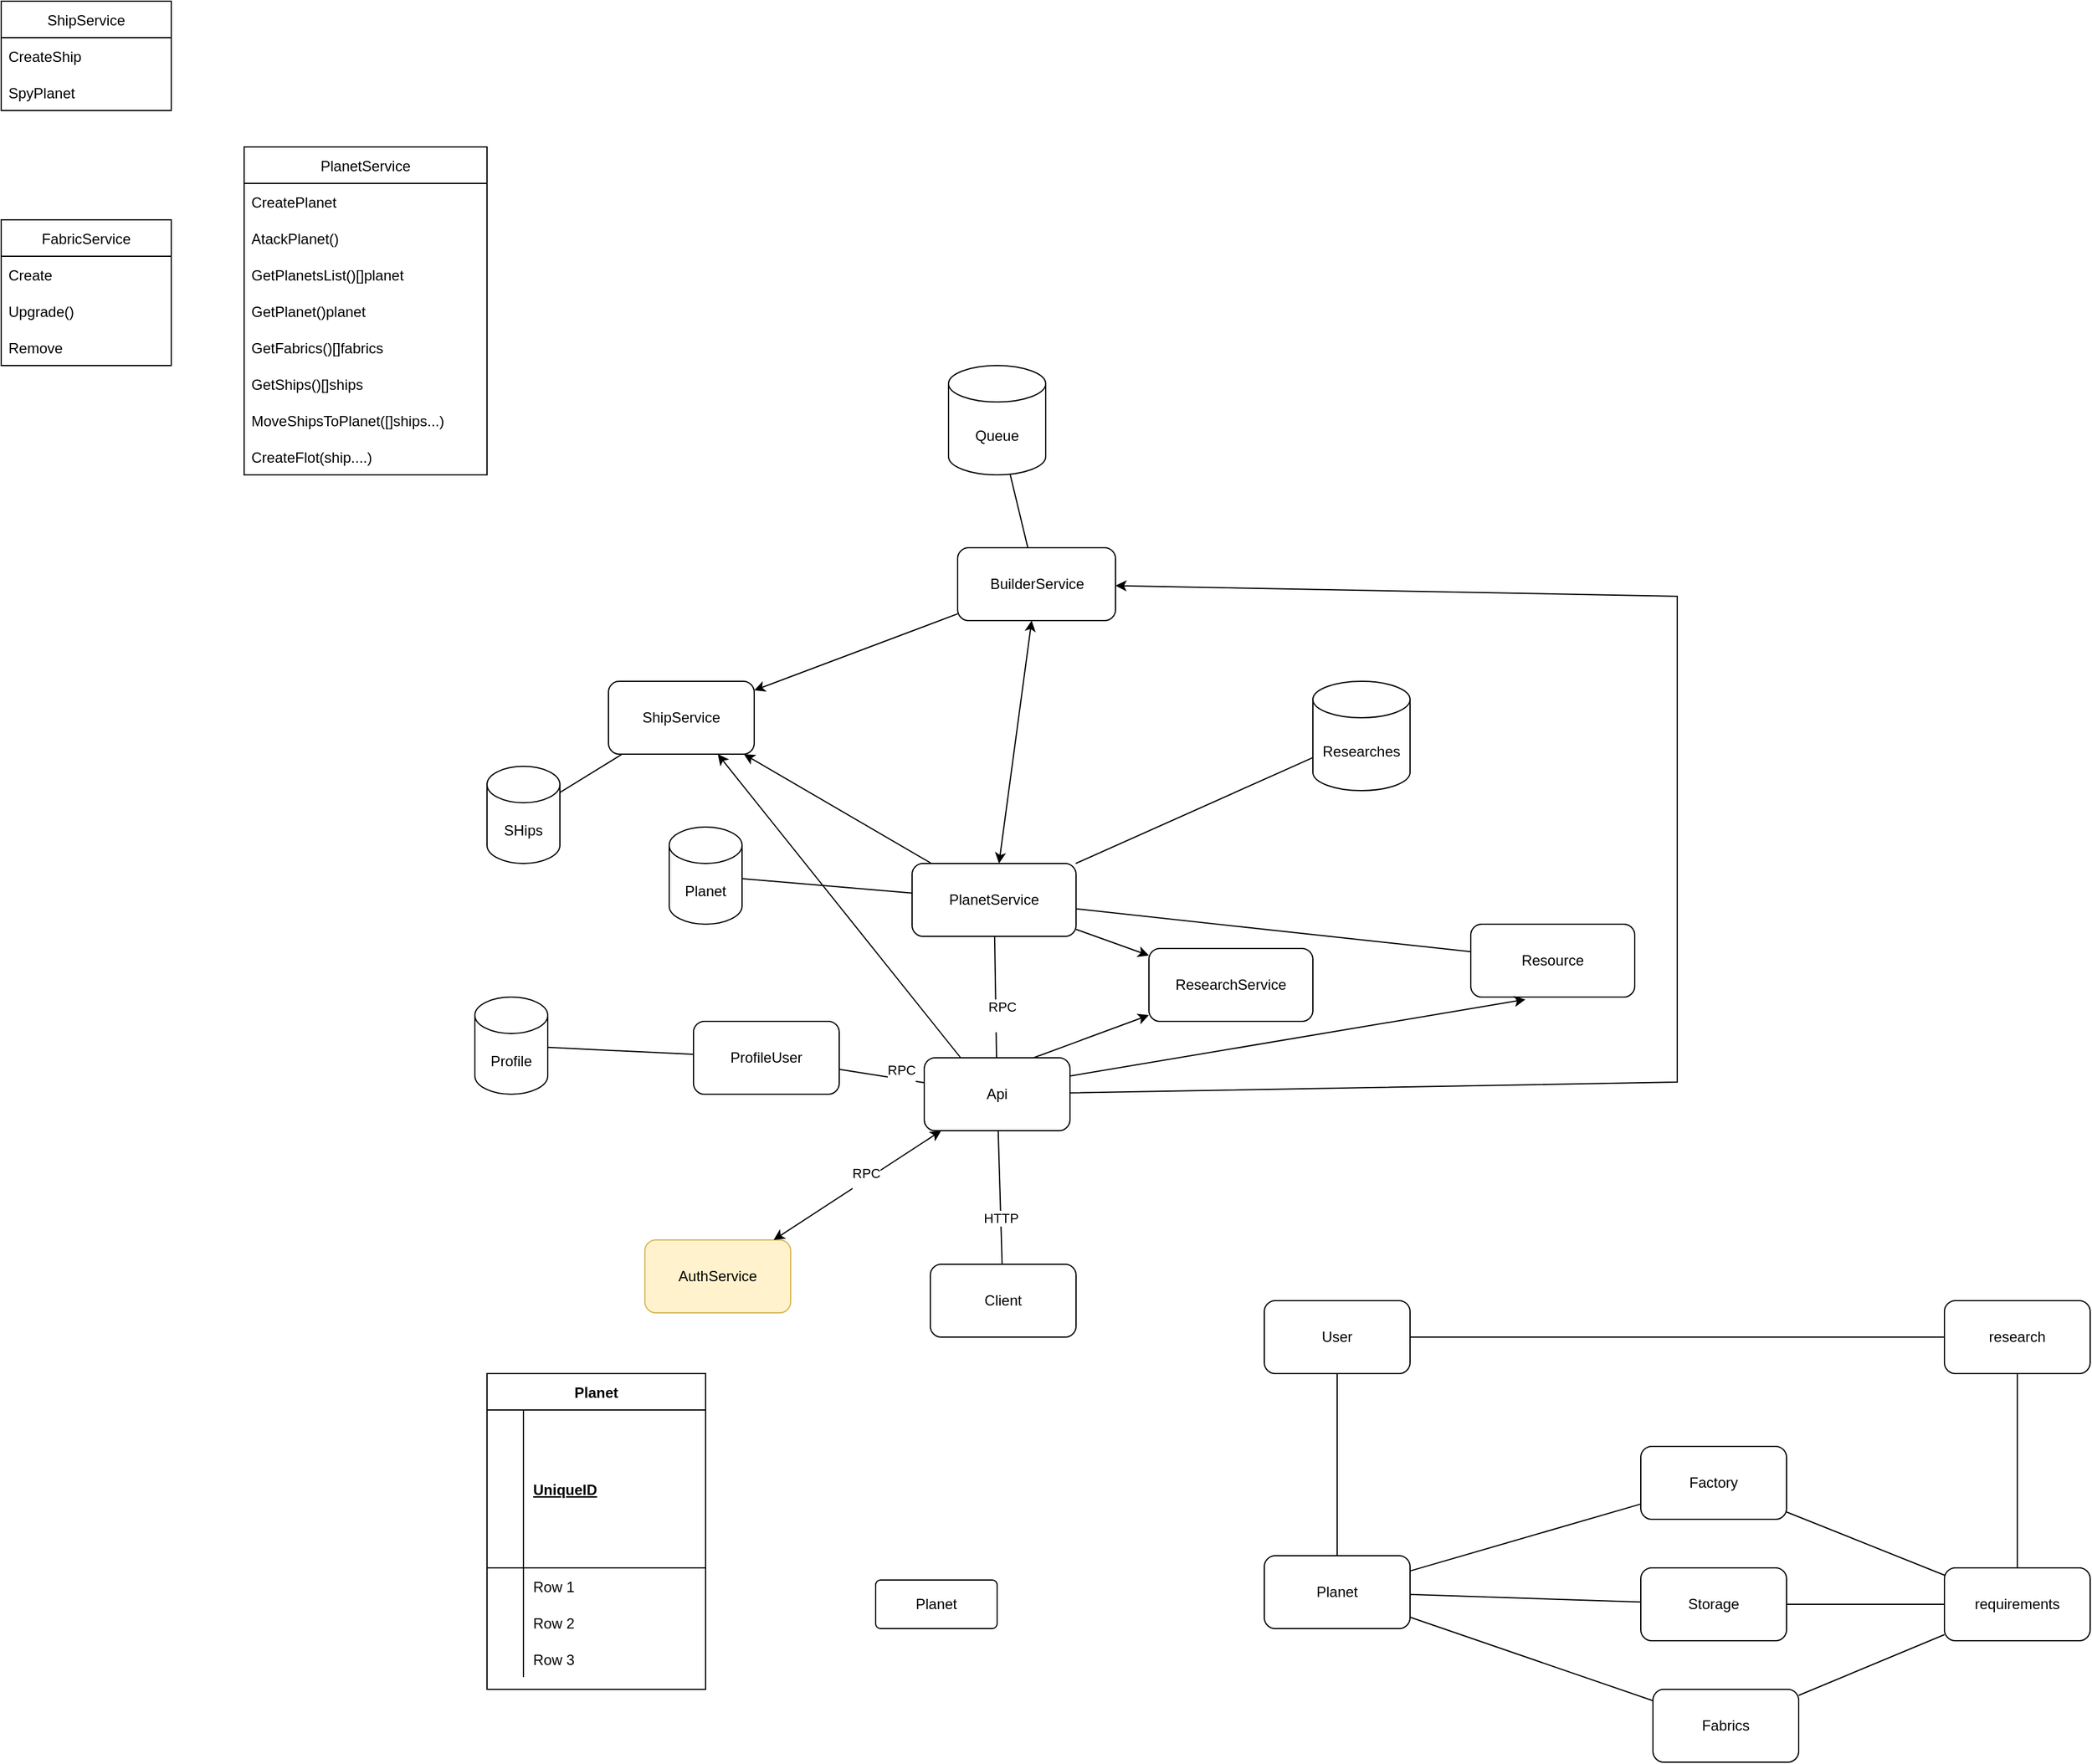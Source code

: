 <mxfile version="15.5.8" type="github">
  <diagram id="iOpFVXVJJMTH5zE7klgj" name="Page-1">
    <mxGraphModel dx="2200" dy="1893" grid="1" gridSize="10" guides="1" tooltips="1" connect="1" arrows="1" fold="1" page="1" pageScale="1" pageWidth="850" pageHeight="1100" math="0" shadow="0">
      <root>
        <mxCell id="0" />
        <mxCell id="1" parent="0" />
        <mxCell id="sDTh5_1ZTmzq6oT9WHvg-1" value="AuthService" style="rounded=1;whiteSpace=wrap;html=1;fillColor=#fff2cc;strokeColor=#d6b656;" vertex="1" parent="1">
          <mxGeometry x="70" y="490" width="120" height="60" as="geometry" />
        </mxCell>
        <mxCell id="sDTh5_1ZTmzq6oT9WHvg-2" value="Api" style="rounded=1;whiteSpace=wrap;html=1;" vertex="1" parent="1">
          <mxGeometry x="300" y="340" width="120" height="60" as="geometry" />
        </mxCell>
        <mxCell id="sDTh5_1ZTmzq6oT9WHvg-3" value="" style="endArrow=classic;startArrow=classic;html=1;rounded=0;" edge="1" parent="1" source="sDTh5_1ZTmzq6oT9WHvg-1" target="sDTh5_1ZTmzq6oT9WHvg-2">
          <mxGeometry width="50" height="50" relative="1" as="geometry">
            <mxPoint x="280" y="360" as="sourcePoint" />
            <mxPoint x="330" y="310" as="targetPoint" />
            <Array as="points" />
          </mxGeometry>
        </mxCell>
        <mxCell id="sDTh5_1ZTmzq6oT9WHvg-4" value="&lt;div&gt;RPC&lt;/div&gt;&lt;div&gt;&lt;br&gt;&lt;/div&gt;" style="edgeLabel;html=1;align=center;verticalAlign=middle;resizable=0;points=[];" vertex="1" connectable="0" parent="sDTh5_1ZTmzq6oT9WHvg-3">
          <mxGeometry x="0.085" y="-1" relative="1" as="geometry">
            <mxPoint as="offset" />
          </mxGeometry>
        </mxCell>
        <mxCell id="sDTh5_1ZTmzq6oT9WHvg-6" value="PlanetService" style="rounded=1;whiteSpace=wrap;html=1;" vertex="1" parent="1">
          <mxGeometry x="290" y="180" width="135" height="60" as="geometry" />
        </mxCell>
        <mxCell id="sDTh5_1ZTmzq6oT9WHvg-7" value="ShipService" style="rounded=1;whiteSpace=wrap;html=1;" vertex="1" parent="1">
          <mxGeometry x="40" y="30" width="120" height="60" as="geometry" />
        </mxCell>
        <mxCell id="sDTh5_1ZTmzq6oT9WHvg-19" value="&lt;div&gt;BuilderService&lt;/div&gt;" style="rounded=1;whiteSpace=wrap;html=1;direction=south;" vertex="1" parent="1">
          <mxGeometry x="327.5" y="-80" width="130" height="60" as="geometry" />
        </mxCell>
        <mxCell id="sDTh5_1ZTmzq6oT9WHvg-23" value="Client" style="rounded=1;whiteSpace=wrap;html=1;" vertex="1" parent="1">
          <mxGeometry x="305" y="510" width="120" height="60" as="geometry" />
        </mxCell>
        <mxCell id="sDTh5_1ZTmzq6oT9WHvg-24" value="" style="endArrow=none;html=1;rounded=0;" edge="1" parent="1" source="sDTh5_1ZTmzq6oT9WHvg-23" target="sDTh5_1ZTmzq6oT9WHvg-2">
          <mxGeometry width="50" height="50" relative="1" as="geometry">
            <mxPoint x="378.824" y="370.0" as="sourcePoint" />
            <mxPoint x="461.176" y="90" as="targetPoint" />
          </mxGeometry>
        </mxCell>
        <mxCell id="sDTh5_1ZTmzq6oT9WHvg-25" value="HTTP" style="edgeLabel;html=1;align=center;verticalAlign=middle;resizable=0;points=[];" vertex="1" connectable="0" parent="sDTh5_1ZTmzq6oT9WHvg-24">
          <mxGeometry x="-0.296" relative="1" as="geometry">
            <mxPoint as="offset" />
          </mxGeometry>
        </mxCell>
        <mxCell id="sDTh5_1ZTmzq6oT9WHvg-40" value="" style="endArrow=none;html=1;rounded=0;" edge="1" parent="1" source="sDTh5_1ZTmzq6oT9WHvg-2" target="sDTh5_1ZTmzq6oT9WHvg-6">
          <mxGeometry width="50" height="50" relative="1" as="geometry">
            <mxPoint x="335.385" y="110" as="sourcePoint" />
            <mxPoint x="254.615" y="180" as="targetPoint" />
          </mxGeometry>
        </mxCell>
        <mxCell id="sDTh5_1ZTmzq6oT9WHvg-41" value="&lt;div&gt;RPC&lt;/div&gt;&lt;div&gt;&lt;br&gt;&lt;/div&gt;" style="edgeLabel;html=1;align=center;verticalAlign=middle;resizable=0;points=[];" vertex="1" connectable="0" parent="sDTh5_1ZTmzq6oT9WHvg-40">
          <mxGeometry x="-0.296" relative="1" as="geometry">
            <mxPoint x="5" as="offset" />
          </mxGeometry>
        </mxCell>
        <mxCell id="sDTh5_1ZTmzq6oT9WHvg-58" value="PlanetService" style="swimlane;fontStyle=0;childLayout=stackLayout;horizontal=1;startSize=30;horizontalStack=0;resizeParent=1;resizeParentMax=0;resizeLast=0;collapsible=1;marginBottom=0;" vertex="1" parent="1">
          <mxGeometry x="-260" y="-410" width="200" height="270" as="geometry" />
        </mxCell>
        <mxCell id="sDTh5_1ZTmzq6oT9WHvg-65" value="CreatePlanet" style="text;strokeColor=none;fillColor=none;align=left;verticalAlign=middle;spacingLeft=4;spacingRight=4;overflow=hidden;points=[[0,0.5],[1,0.5]];portConstraint=eastwest;rotatable=0;" vertex="1" parent="sDTh5_1ZTmzq6oT9WHvg-58">
          <mxGeometry y="30" width="200" height="30" as="geometry" />
        </mxCell>
        <mxCell id="sDTh5_1ZTmzq6oT9WHvg-66" value="AtackPlanet()" style="text;strokeColor=none;fillColor=none;align=left;verticalAlign=middle;spacingLeft=4;spacingRight=4;overflow=hidden;points=[[0,0.5],[1,0.5]];portConstraint=eastwest;rotatable=0;" vertex="1" parent="sDTh5_1ZTmzq6oT9WHvg-58">
          <mxGeometry y="60" width="200" height="30" as="geometry" />
        </mxCell>
        <mxCell id="sDTh5_1ZTmzq6oT9WHvg-59" value="GetPlanetsList()[]planet" style="text;strokeColor=none;fillColor=none;align=left;verticalAlign=middle;spacingLeft=4;spacingRight=4;overflow=hidden;points=[[0,0.5],[1,0.5]];portConstraint=eastwest;rotatable=0;" vertex="1" parent="sDTh5_1ZTmzq6oT9WHvg-58">
          <mxGeometry y="90" width="200" height="30" as="geometry" />
        </mxCell>
        <mxCell id="sDTh5_1ZTmzq6oT9WHvg-60" value="GetPlanet()planet" style="text;strokeColor=none;fillColor=none;align=left;verticalAlign=middle;spacingLeft=4;spacingRight=4;overflow=hidden;points=[[0,0.5],[1,0.5]];portConstraint=eastwest;rotatable=0;" vertex="1" parent="sDTh5_1ZTmzq6oT9WHvg-58">
          <mxGeometry y="120" width="200" height="30" as="geometry" />
        </mxCell>
        <mxCell id="sDTh5_1ZTmzq6oT9WHvg-61" value="GetFabrics()[]fabrics" style="text;strokeColor=none;fillColor=none;align=left;verticalAlign=middle;spacingLeft=4;spacingRight=4;overflow=hidden;points=[[0,0.5],[1,0.5]];portConstraint=eastwest;rotatable=0;" vertex="1" parent="sDTh5_1ZTmzq6oT9WHvg-58">
          <mxGeometry y="150" width="200" height="30" as="geometry" />
        </mxCell>
        <mxCell id="sDTh5_1ZTmzq6oT9WHvg-64" value="GetShips()[]ships" style="text;strokeColor=none;fillColor=none;align=left;verticalAlign=middle;spacingLeft=4;spacingRight=4;overflow=hidden;points=[[0,0.5],[1,0.5]];portConstraint=eastwest;rotatable=0;" vertex="1" parent="sDTh5_1ZTmzq6oT9WHvg-58">
          <mxGeometry y="180" width="200" height="30" as="geometry" />
        </mxCell>
        <mxCell id="sDTh5_1ZTmzq6oT9WHvg-78" value="MoveShipsToPlanet([]ships...)" style="text;strokeColor=none;fillColor=none;align=left;verticalAlign=middle;spacingLeft=4;spacingRight=4;overflow=hidden;points=[[0,0.5],[1,0.5]];portConstraint=eastwest;rotatable=0;" vertex="1" parent="sDTh5_1ZTmzq6oT9WHvg-58">
          <mxGeometry y="210" width="200" height="30" as="geometry" />
        </mxCell>
        <mxCell id="sDTh5_1ZTmzq6oT9WHvg-62" value="CreateFlot(ship....)" style="text;strokeColor=none;fillColor=none;align=left;verticalAlign=middle;spacingLeft=4;spacingRight=4;overflow=hidden;points=[[0,0.5],[1,0.5]];portConstraint=eastwest;rotatable=0;" vertex="1" parent="sDTh5_1ZTmzq6oT9WHvg-58">
          <mxGeometry y="240" width="200" height="30" as="geometry" />
        </mxCell>
        <mxCell id="sDTh5_1ZTmzq6oT9WHvg-67" value="ShipService" style="swimlane;fontStyle=0;childLayout=stackLayout;horizontal=1;startSize=30;horizontalStack=0;resizeParent=1;resizeParentMax=0;resizeLast=0;collapsible=1;marginBottom=0;" vertex="1" parent="1">
          <mxGeometry x="-460" y="-530" width="140" height="90" as="geometry" />
        </mxCell>
        <mxCell id="sDTh5_1ZTmzq6oT9WHvg-68" value="CreateShip" style="text;strokeColor=none;fillColor=none;align=left;verticalAlign=middle;spacingLeft=4;spacingRight=4;overflow=hidden;points=[[0,0.5],[1,0.5]];portConstraint=eastwest;rotatable=0;" vertex="1" parent="sDTh5_1ZTmzq6oT9WHvg-67">
          <mxGeometry y="30" width="140" height="30" as="geometry" />
        </mxCell>
        <mxCell id="sDTh5_1ZTmzq6oT9WHvg-80" value="SpyPlanet" style="text;strokeColor=none;fillColor=none;align=left;verticalAlign=middle;spacingLeft=4;spacingRight=4;overflow=hidden;points=[[0,0.5],[1,0.5]];portConstraint=eastwest;rotatable=0;" vertex="1" parent="sDTh5_1ZTmzq6oT9WHvg-67">
          <mxGeometry y="60" width="140" height="30" as="geometry" />
        </mxCell>
        <mxCell id="sDTh5_1ZTmzq6oT9WHvg-76" value="FabricService" style="swimlane;fontStyle=0;childLayout=stackLayout;horizontal=1;startSize=30;horizontalStack=0;resizeParent=1;resizeParentMax=0;resizeLast=0;collapsible=1;marginBottom=0;" vertex="1" parent="1">
          <mxGeometry x="-460" y="-350" width="140" height="120" as="geometry" />
        </mxCell>
        <mxCell id="sDTh5_1ZTmzq6oT9WHvg-77" value="Create" style="text;strokeColor=none;fillColor=none;align=left;verticalAlign=middle;spacingLeft=4;spacingRight=4;overflow=hidden;points=[[0,0.5],[1,0.5]];portConstraint=eastwest;rotatable=0;" vertex="1" parent="sDTh5_1ZTmzq6oT9WHvg-76">
          <mxGeometry y="30" width="140" height="30" as="geometry" />
        </mxCell>
        <mxCell id="sDTh5_1ZTmzq6oT9WHvg-82" value="Upgrade()" style="text;strokeColor=none;fillColor=none;align=left;verticalAlign=middle;spacingLeft=4;spacingRight=4;overflow=hidden;points=[[0,0.5],[1,0.5]];portConstraint=eastwest;rotatable=0;" vertex="1" parent="sDTh5_1ZTmzq6oT9WHvg-76">
          <mxGeometry y="60" width="140" height="30" as="geometry" />
        </mxCell>
        <mxCell id="sDTh5_1ZTmzq6oT9WHvg-79" value="Remove" style="text;strokeColor=none;fillColor=none;align=left;verticalAlign=middle;spacingLeft=4;spacingRight=4;overflow=hidden;points=[[0,0.5],[1,0.5]];portConstraint=eastwest;rotatable=0;" vertex="1" parent="sDTh5_1ZTmzq6oT9WHvg-76">
          <mxGeometry y="90" width="140" height="30" as="geometry" />
        </mxCell>
        <mxCell id="sDTh5_1ZTmzq6oT9WHvg-84" value="Planet" style="shape=table;startSize=30;container=1;collapsible=1;childLayout=tableLayout;fixedRows=1;rowLines=0;fontStyle=1;align=center;resizeLast=1;" vertex="1" parent="1">
          <mxGeometry x="-60" y="600" width="180" height="260" as="geometry" />
        </mxCell>
        <mxCell id="sDTh5_1ZTmzq6oT9WHvg-85" value="" style="shape=partialRectangle;collapsible=0;dropTarget=0;pointerEvents=0;fillColor=none;top=0;left=0;bottom=1;right=0;points=[[0,0.5],[1,0.5]];portConstraint=eastwest;" vertex="1" parent="sDTh5_1ZTmzq6oT9WHvg-84">
          <mxGeometry y="30" width="180" height="130" as="geometry" />
        </mxCell>
        <mxCell id="sDTh5_1ZTmzq6oT9WHvg-86" value="" style="shape=partialRectangle;connectable=0;fillColor=none;top=0;left=0;bottom=0;right=0;fontStyle=1;overflow=hidden;" vertex="1" parent="sDTh5_1ZTmzq6oT9WHvg-85">
          <mxGeometry width="30" height="130" as="geometry">
            <mxRectangle width="30" height="130" as="alternateBounds" />
          </mxGeometry>
        </mxCell>
        <mxCell id="sDTh5_1ZTmzq6oT9WHvg-87" value="UniqueID" style="shape=partialRectangle;connectable=0;fillColor=none;top=0;left=0;bottom=0;right=0;align=left;spacingLeft=6;fontStyle=5;overflow=hidden;" vertex="1" parent="sDTh5_1ZTmzq6oT9WHvg-85">
          <mxGeometry x="30" width="150" height="130" as="geometry">
            <mxRectangle width="150" height="130" as="alternateBounds" />
          </mxGeometry>
        </mxCell>
        <mxCell id="sDTh5_1ZTmzq6oT9WHvg-88" value="" style="shape=partialRectangle;collapsible=0;dropTarget=0;pointerEvents=0;fillColor=none;top=0;left=0;bottom=0;right=0;points=[[0,0.5],[1,0.5]];portConstraint=eastwest;" vertex="1" parent="sDTh5_1ZTmzq6oT9WHvg-84">
          <mxGeometry y="160" width="180" height="30" as="geometry" />
        </mxCell>
        <mxCell id="sDTh5_1ZTmzq6oT9WHvg-89" value="" style="shape=partialRectangle;connectable=0;fillColor=none;top=0;left=0;bottom=0;right=0;editable=1;overflow=hidden;" vertex="1" parent="sDTh5_1ZTmzq6oT9WHvg-88">
          <mxGeometry width="30" height="30" as="geometry">
            <mxRectangle width="30" height="30" as="alternateBounds" />
          </mxGeometry>
        </mxCell>
        <mxCell id="sDTh5_1ZTmzq6oT9WHvg-90" value="Row 1" style="shape=partialRectangle;connectable=0;fillColor=none;top=0;left=0;bottom=0;right=0;align=left;spacingLeft=6;overflow=hidden;" vertex="1" parent="sDTh5_1ZTmzq6oT9WHvg-88">
          <mxGeometry x="30" width="150" height="30" as="geometry">
            <mxRectangle width="150" height="30" as="alternateBounds" />
          </mxGeometry>
        </mxCell>
        <mxCell id="sDTh5_1ZTmzq6oT9WHvg-91" value="" style="shape=partialRectangle;collapsible=0;dropTarget=0;pointerEvents=0;fillColor=none;top=0;left=0;bottom=0;right=0;points=[[0,0.5],[1,0.5]];portConstraint=eastwest;" vertex="1" parent="sDTh5_1ZTmzq6oT9WHvg-84">
          <mxGeometry y="190" width="180" height="30" as="geometry" />
        </mxCell>
        <mxCell id="sDTh5_1ZTmzq6oT9WHvg-92" value="" style="shape=partialRectangle;connectable=0;fillColor=none;top=0;left=0;bottom=0;right=0;editable=1;overflow=hidden;" vertex="1" parent="sDTh5_1ZTmzq6oT9WHvg-91">
          <mxGeometry width="30" height="30" as="geometry">
            <mxRectangle width="30" height="30" as="alternateBounds" />
          </mxGeometry>
        </mxCell>
        <mxCell id="sDTh5_1ZTmzq6oT9WHvg-93" value="Row 2" style="shape=partialRectangle;connectable=0;fillColor=none;top=0;left=0;bottom=0;right=0;align=left;spacingLeft=6;overflow=hidden;" vertex="1" parent="sDTh5_1ZTmzq6oT9WHvg-91">
          <mxGeometry x="30" width="150" height="30" as="geometry">
            <mxRectangle width="150" height="30" as="alternateBounds" />
          </mxGeometry>
        </mxCell>
        <mxCell id="sDTh5_1ZTmzq6oT9WHvg-94" value="" style="shape=partialRectangle;collapsible=0;dropTarget=0;pointerEvents=0;fillColor=none;top=0;left=0;bottom=0;right=0;points=[[0,0.5],[1,0.5]];portConstraint=eastwest;" vertex="1" parent="sDTh5_1ZTmzq6oT9WHvg-84">
          <mxGeometry y="220" width="180" height="30" as="geometry" />
        </mxCell>
        <mxCell id="sDTh5_1ZTmzq6oT9WHvg-95" value="" style="shape=partialRectangle;connectable=0;fillColor=none;top=0;left=0;bottom=0;right=0;editable=1;overflow=hidden;" vertex="1" parent="sDTh5_1ZTmzq6oT9WHvg-94">
          <mxGeometry width="30" height="30" as="geometry">
            <mxRectangle width="30" height="30" as="alternateBounds" />
          </mxGeometry>
        </mxCell>
        <mxCell id="sDTh5_1ZTmzq6oT9WHvg-96" value="Row 3" style="shape=partialRectangle;connectable=0;fillColor=none;top=0;left=0;bottom=0;right=0;align=left;spacingLeft=6;overflow=hidden;" vertex="1" parent="sDTh5_1ZTmzq6oT9WHvg-94">
          <mxGeometry x="30" width="150" height="30" as="geometry">
            <mxRectangle width="150" height="30" as="alternateBounds" />
          </mxGeometry>
        </mxCell>
        <mxCell id="sDTh5_1ZTmzq6oT9WHvg-97" value="Planet" style="rounded=1;arcSize=10;whiteSpace=wrap;html=1;align=center;" vertex="1" parent="1">
          <mxGeometry x="260" y="770" width="100" height="40" as="geometry" />
        </mxCell>
        <mxCell id="sDTh5_1ZTmzq6oT9WHvg-106" value="Planet" style="rounded=1;whiteSpace=wrap;html=1;" vertex="1" parent="1">
          <mxGeometry x="580" y="750" width="120" height="60" as="geometry" />
        </mxCell>
        <mxCell id="sDTh5_1ZTmzq6oT9WHvg-107" value="Storage" style="rounded=1;whiteSpace=wrap;html=1;" vertex="1" parent="1">
          <mxGeometry x="890" y="760" width="120" height="60" as="geometry" />
        </mxCell>
        <mxCell id="sDTh5_1ZTmzq6oT9WHvg-108" value="Fabrics" style="rounded=1;whiteSpace=wrap;html=1;" vertex="1" parent="1">
          <mxGeometry x="900" y="860" width="120" height="60" as="geometry" />
        </mxCell>
        <mxCell id="sDTh5_1ZTmzq6oT9WHvg-109" value="Factory" style="rounded=1;whiteSpace=wrap;html=1;" vertex="1" parent="1">
          <mxGeometry x="890" y="660" width="120" height="60" as="geometry" />
        </mxCell>
        <mxCell id="sDTh5_1ZTmzq6oT9WHvg-110" value="" style="endArrow=none;html=1;rounded=0;" edge="1" parent="1" source="sDTh5_1ZTmzq6oT9WHvg-106" target="sDTh5_1ZTmzq6oT9WHvg-109">
          <mxGeometry width="50" height="50" relative="1" as="geometry">
            <mxPoint x="588.608" y="688.09" as="sourcePoint" />
            <mxPoint x="792.199" y="626.444" as="targetPoint" />
          </mxGeometry>
        </mxCell>
        <mxCell id="sDTh5_1ZTmzq6oT9WHvg-111" value="" style="endArrow=none;html=1;rounded=0;" edge="1" parent="1" source="sDTh5_1ZTmzq6oT9WHvg-106" target="sDTh5_1ZTmzq6oT9WHvg-107">
          <mxGeometry width="50" height="50" relative="1" as="geometry">
            <mxPoint x="710" y="772" as="sourcePoint" />
            <mxPoint x="790" y="748" as="targetPoint" />
          </mxGeometry>
        </mxCell>
        <mxCell id="sDTh5_1ZTmzq6oT9WHvg-112" value="" style="endArrow=none;html=1;rounded=0;" edge="1" parent="1" source="sDTh5_1ZTmzq6oT9WHvg-106" target="sDTh5_1ZTmzq6oT9WHvg-108">
          <mxGeometry width="50" height="50" relative="1" as="geometry">
            <mxPoint x="710" y="796" as="sourcePoint" />
            <mxPoint x="790" y="804" as="targetPoint" />
          </mxGeometry>
        </mxCell>
        <mxCell id="sDTh5_1ZTmzq6oT9WHvg-116" value="User" style="rounded=1;whiteSpace=wrap;html=1;" vertex="1" parent="1">
          <mxGeometry x="580" y="540" width="120" height="60" as="geometry" />
        </mxCell>
        <mxCell id="sDTh5_1ZTmzq6oT9WHvg-117" value="" style="endArrow=none;html=1;rounded=0;" edge="1" parent="1" source="sDTh5_1ZTmzq6oT9WHvg-106" target="sDTh5_1ZTmzq6oT9WHvg-116">
          <mxGeometry width="50" height="50" relative="1" as="geometry">
            <mxPoint x="710" y="763" as="sourcePoint" />
            <mxPoint x="790" y="727" as="targetPoint" />
          </mxGeometry>
        </mxCell>
        <mxCell id="sDTh5_1ZTmzq6oT9WHvg-118" value="research" style="rounded=1;whiteSpace=wrap;html=1;" vertex="1" parent="1">
          <mxGeometry x="1140" y="540" width="120" height="60" as="geometry" />
        </mxCell>
        <mxCell id="sDTh5_1ZTmzq6oT9WHvg-119" value="" style="endArrow=none;html=1;rounded=0;" edge="1" parent="1" source="sDTh5_1ZTmzq6oT9WHvg-116" target="sDTh5_1ZTmzq6oT9WHvg-118">
          <mxGeometry width="50" height="50" relative="1" as="geometry">
            <mxPoint x="650" y="760" as="sourcePoint" />
            <mxPoint x="650" y="610" as="targetPoint" />
          </mxGeometry>
        </mxCell>
        <mxCell id="sDTh5_1ZTmzq6oT9WHvg-120" value="requirements" style="rounded=1;whiteSpace=wrap;html=1;" vertex="1" parent="1">
          <mxGeometry x="1140" y="760" width="120" height="60" as="geometry" />
        </mxCell>
        <mxCell id="sDTh5_1ZTmzq6oT9WHvg-121" value="" style="endArrow=none;html=1;rounded=0;" edge="1" parent="1" source="sDTh5_1ZTmzq6oT9WHvg-109" target="sDTh5_1ZTmzq6oT9WHvg-120">
          <mxGeometry width="50" height="50" relative="1" as="geometry">
            <mxPoint x="710" y="772.581" as="sourcePoint" />
            <mxPoint x="900" y="717.419" as="targetPoint" />
          </mxGeometry>
        </mxCell>
        <mxCell id="sDTh5_1ZTmzq6oT9WHvg-122" value="" style="endArrow=none;html=1;rounded=0;" edge="1" parent="1" source="sDTh5_1ZTmzq6oT9WHvg-107" target="sDTh5_1ZTmzq6oT9WHvg-120">
          <mxGeometry width="50" height="50" relative="1" as="geometry">
            <mxPoint x="1020" y="724.0" as="sourcePoint" />
            <mxPoint x="1150" y="776" as="targetPoint" />
          </mxGeometry>
        </mxCell>
        <mxCell id="sDTh5_1ZTmzq6oT9WHvg-123" value="" style="endArrow=none;html=1;rounded=0;" edge="1" parent="1" source="sDTh5_1ZTmzq6oT9WHvg-108" target="sDTh5_1ZTmzq6oT9WHvg-120">
          <mxGeometry width="50" height="50" relative="1" as="geometry">
            <mxPoint x="1020" y="800" as="sourcePoint" />
            <mxPoint x="1150" y="800" as="targetPoint" />
          </mxGeometry>
        </mxCell>
        <mxCell id="sDTh5_1ZTmzq6oT9WHvg-125" value="" style="endArrow=none;html=1;rounded=0;" edge="1" parent="1" source="sDTh5_1ZTmzq6oT9WHvg-118" target="sDTh5_1ZTmzq6oT9WHvg-120">
          <mxGeometry width="50" height="50" relative="1" as="geometry">
            <mxPoint x="1020" y="724.0" as="sourcePoint" />
            <mxPoint x="1150" y="776" as="targetPoint" />
          </mxGeometry>
        </mxCell>
        <mxCell id="sDTh5_1ZTmzq6oT9WHvg-135" value="&lt;div&gt;SHips&lt;/div&gt;" style="shape=cylinder3;whiteSpace=wrap;html=1;boundedLbl=1;backgroundOutline=1;size=15;" vertex="1" parent="1">
          <mxGeometry x="-60" y="100" width="60" height="80" as="geometry" />
        </mxCell>
        <mxCell id="sDTh5_1ZTmzq6oT9WHvg-136" value="Planet" style="shape=cylinder3;whiteSpace=wrap;html=1;boundedLbl=1;backgroundOutline=1;size=15;" vertex="1" parent="1">
          <mxGeometry x="90" y="150" width="60" height="80" as="geometry" />
        </mxCell>
        <mxCell id="sDTh5_1ZTmzq6oT9WHvg-137" value="" style="endArrow=none;html=1;rounded=0;" edge="1" parent="1" source="sDTh5_1ZTmzq6oT9WHvg-7" target="sDTh5_1ZTmzq6oT9WHvg-135">
          <mxGeometry width="50" height="50" relative="1" as="geometry">
            <mxPoint x="80" y="149.999" as="sourcePoint" />
            <mxPoint x="-50" y="206.078" as="targetPoint" />
          </mxGeometry>
        </mxCell>
        <mxCell id="sDTh5_1ZTmzq6oT9WHvg-138" value="" style="endArrow=none;html=1;rounded=0;" edge="1" parent="1" source="sDTh5_1ZTmzq6oT9WHvg-6" target="sDTh5_1ZTmzq6oT9WHvg-136">
          <mxGeometry width="50" height="50" relative="1" as="geometry">
            <mxPoint x="300" y="-11.961" as="sourcePoint" />
            <mxPoint x="170" y="44.118" as="targetPoint" />
          </mxGeometry>
        </mxCell>
        <mxCell id="sDTh5_1ZTmzq6oT9WHvg-140" value="Queue" style="shape=cylinder3;whiteSpace=wrap;html=1;boundedLbl=1;backgroundOutline=1;size=15;" vertex="1" parent="1">
          <mxGeometry x="320" y="-230" width="80" height="90" as="geometry" />
        </mxCell>
        <mxCell id="sDTh5_1ZTmzq6oT9WHvg-141" value="" style="endArrow=none;html=1;rounded=0;" edge="1" parent="1" source="sDTh5_1ZTmzq6oT9WHvg-140" target="sDTh5_1ZTmzq6oT9WHvg-19">
          <mxGeometry width="50" height="50" relative="1" as="geometry">
            <mxPoint x="365" y="-10" as="sourcePoint" />
            <mxPoint x="365" y="190" as="targetPoint" />
          </mxGeometry>
        </mxCell>
        <mxCell id="sDTh5_1ZTmzq6oT9WHvg-142" value="" style="endArrow=classic;html=1;rounded=0;" edge="1" parent="1" source="sDTh5_1ZTmzq6oT9WHvg-19" target="sDTh5_1ZTmzq6oT9WHvg-7">
          <mxGeometry width="50" height="50" relative="1" as="geometry">
            <mxPoint x="170" y="-10" as="sourcePoint" />
            <mxPoint x="220" y="-60" as="targetPoint" />
          </mxGeometry>
        </mxCell>
        <mxCell id="sDTh5_1ZTmzq6oT9WHvg-143" value="" style="endArrow=classic;html=1;rounded=0;" edge="1" parent="1" source="sDTh5_1ZTmzq6oT9WHvg-6" target="sDTh5_1ZTmzq6oT9WHvg-7">
          <mxGeometry width="50" height="50" relative="1" as="geometry">
            <mxPoint x="300" y="-11.961" as="sourcePoint" />
            <mxPoint x="170" y="44.118" as="targetPoint" />
          </mxGeometry>
        </mxCell>
        <mxCell id="sDTh5_1ZTmzq6oT9WHvg-145" value="" style="endArrow=classic;startArrow=classic;html=1;rounded=0;" edge="1" parent="1" source="sDTh5_1ZTmzq6oT9WHvg-6" target="sDTh5_1ZTmzq6oT9WHvg-19">
          <mxGeometry width="50" height="50" relative="1" as="geometry">
            <mxPoint x="320" y="100" as="sourcePoint" />
            <mxPoint x="370" y="50" as="targetPoint" />
          </mxGeometry>
        </mxCell>
        <mxCell id="sDTh5_1ZTmzq6oT9WHvg-146" value="Resource" style="rounded=1;whiteSpace=wrap;html=1;" vertex="1" parent="1">
          <mxGeometry x="750" y="230" width="135" height="60" as="geometry" />
        </mxCell>
        <mxCell id="sDTh5_1ZTmzq6oT9WHvg-147" value="" style="endArrow=none;html=1;rounded=0;" edge="1" parent="1" source="sDTh5_1ZTmzq6oT9WHvg-146" target="sDTh5_1ZTmzq6oT9WHvg-6">
          <mxGeometry width="50" height="50" relative="1" as="geometry">
            <mxPoint x="297.5" y="232.273" as="sourcePoint" />
            <mxPoint x="230" y="244.545" as="targetPoint" />
          </mxGeometry>
        </mxCell>
        <mxCell id="sDTh5_1ZTmzq6oT9WHvg-148" value="ProfileUser" style="rounded=1;whiteSpace=wrap;html=1;" vertex="1" parent="1">
          <mxGeometry x="110" y="310" width="120" height="60" as="geometry" />
        </mxCell>
        <mxCell id="sDTh5_1ZTmzq6oT9WHvg-149" value="" style="endArrow=none;html=1;rounded=0;" edge="1" parent="1" source="sDTh5_1ZTmzq6oT9WHvg-2" target="sDTh5_1ZTmzq6oT9WHvg-148">
          <mxGeometry width="50" height="50" relative="1" as="geometry">
            <mxPoint x="378.026" y="380" as="sourcePoint" />
            <mxPoint x="369.474" y="250" as="targetPoint" />
          </mxGeometry>
        </mxCell>
        <mxCell id="sDTh5_1ZTmzq6oT9WHvg-150" value="&lt;div&gt;RPC&lt;/div&gt;&lt;div&gt;&lt;br&gt;&lt;/div&gt;" style="edgeLabel;html=1;align=center;verticalAlign=middle;resizable=0;points=[];" vertex="1" connectable="0" parent="sDTh5_1ZTmzq6oT9WHvg-149">
          <mxGeometry x="-0.296" relative="1" as="geometry">
            <mxPoint x="5" as="offset" />
          </mxGeometry>
        </mxCell>
        <mxCell id="sDTh5_1ZTmzq6oT9WHvg-154" value="Profile" style="shape=cylinder3;whiteSpace=wrap;html=1;boundedLbl=1;backgroundOutline=1;size=15;" vertex="1" parent="1">
          <mxGeometry x="-70" y="290" width="60" height="80" as="geometry" />
        </mxCell>
        <mxCell id="sDTh5_1ZTmzq6oT9WHvg-155" value="" style="endArrow=none;html=1;rounded=0;" edge="1" parent="1" source="sDTh5_1ZTmzq6oT9WHvg-148" target="sDTh5_1ZTmzq6oT9WHvg-154">
          <mxGeometry width="50" height="50" relative="1" as="geometry">
            <mxPoint x="300" y="214.316" as="sourcePoint" />
            <mxPoint x="160" y="202.526" as="targetPoint" />
          </mxGeometry>
        </mxCell>
        <mxCell id="sDTh5_1ZTmzq6oT9WHvg-156" value="ResearchService" style="rounded=1;whiteSpace=wrap;html=1;" vertex="1" parent="1">
          <mxGeometry x="485" y="250" width="135" height="60" as="geometry" />
        </mxCell>
        <mxCell id="sDTh5_1ZTmzq6oT9WHvg-158" value="Researches" style="shape=cylinder3;whiteSpace=wrap;html=1;boundedLbl=1;backgroundOutline=1;size=15;" vertex="1" parent="1">
          <mxGeometry x="620" y="30" width="80" height="90" as="geometry" />
        </mxCell>
        <mxCell id="sDTh5_1ZTmzq6oT9WHvg-159" value="" style="endArrow=none;html=1;rounded=0;" edge="1" parent="1" source="sDTh5_1ZTmzq6oT9WHvg-158" target="sDTh5_1ZTmzq6oT9WHvg-6">
          <mxGeometry width="50" height="50" relative="1" as="geometry">
            <mxPoint x="560" y="220" as="sourcePoint" />
            <mxPoint x="435" y="220" as="targetPoint" />
          </mxGeometry>
        </mxCell>
        <mxCell id="sDTh5_1ZTmzq6oT9WHvg-160" value="" style="endArrow=classic;html=1;rounded=0;" edge="1" parent="1" source="sDTh5_1ZTmzq6oT9WHvg-6" target="sDTh5_1ZTmzq6oT9WHvg-156">
          <mxGeometry width="50" height="50" relative="1" as="geometry">
            <mxPoint x="316" y="190" as="sourcePoint" />
            <mxPoint x="161.5" y="100" as="targetPoint" />
          </mxGeometry>
        </mxCell>
        <mxCell id="sDTh5_1ZTmzq6oT9WHvg-161" value="" style="endArrow=classic;html=1;rounded=0;exitX=1;exitY=0.25;exitDx=0;exitDy=0;entryX=0.333;entryY=1.033;entryDx=0;entryDy=0;entryPerimeter=0;" edge="1" parent="1" source="sDTh5_1ZTmzq6oT9WHvg-2" target="sDTh5_1ZTmzq6oT9WHvg-146">
          <mxGeometry width="50" height="50" relative="1" as="geometry">
            <mxPoint x="460" y="340" as="sourcePoint" />
            <mxPoint x="510" y="290" as="targetPoint" />
          </mxGeometry>
        </mxCell>
        <mxCell id="sDTh5_1ZTmzq6oT9WHvg-162" value="" style="endArrow=classic;html=1;rounded=0;exitX=0.75;exitY=0;exitDx=0;exitDy=0;" edge="1" parent="1" source="sDTh5_1ZTmzq6oT9WHvg-2" target="sDTh5_1ZTmzq6oT9WHvg-156">
          <mxGeometry width="50" height="50" relative="1" as="geometry">
            <mxPoint x="430" y="320" as="sourcePoint" />
            <mxPoint x="480" y="270" as="targetPoint" />
          </mxGeometry>
        </mxCell>
        <mxCell id="sDTh5_1ZTmzq6oT9WHvg-163" value="" style="endArrow=classic;html=1;rounded=0;exitX=0.25;exitY=0;exitDx=0;exitDy=0;entryX=0.75;entryY=1;entryDx=0;entryDy=0;" edge="1" parent="1" source="sDTh5_1ZTmzq6oT9WHvg-2" target="sDTh5_1ZTmzq6oT9WHvg-7">
          <mxGeometry width="50" height="50" relative="1" as="geometry">
            <mxPoint x="190" y="310" as="sourcePoint" />
            <mxPoint x="240" y="260" as="targetPoint" />
          </mxGeometry>
        </mxCell>
        <mxCell id="sDTh5_1ZTmzq6oT9WHvg-164" value="" style="endArrow=classic;html=1;rounded=0;" edge="1" parent="1" source="sDTh5_1ZTmzq6oT9WHvg-2" target="sDTh5_1ZTmzq6oT9WHvg-19">
          <mxGeometry width="50" height="50" relative="1" as="geometry">
            <mxPoint x="740" y="-130" as="sourcePoint" />
            <mxPoint x="810" y="360" as="targetPoint" />
            <Array as="points">
              <mxPoint x="920" y="360" />
              <mxPoint x="920" y="-40" />
            </Array>
          </mxGeometry>
        </mxCell>
      </root>
    </mxGraphModel>
  </diagram>
</mxfile>
